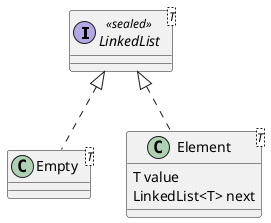 @startuml
'https://plantuml.com/class-diagram
skinparam class {
BackgroundColor<<New>> Lightgreen
'BorderColor<<New>> Tomato
}

skinparam linetype polyline
'skinparam linetype ortho


interface LinkedList<T> <<sealed>>

class Empty<T>
class Element<T> {
    T value
    LinkedList<T> next
}

LinkedList <|.. Empty
LinkedList <|.. Element

@enduml

